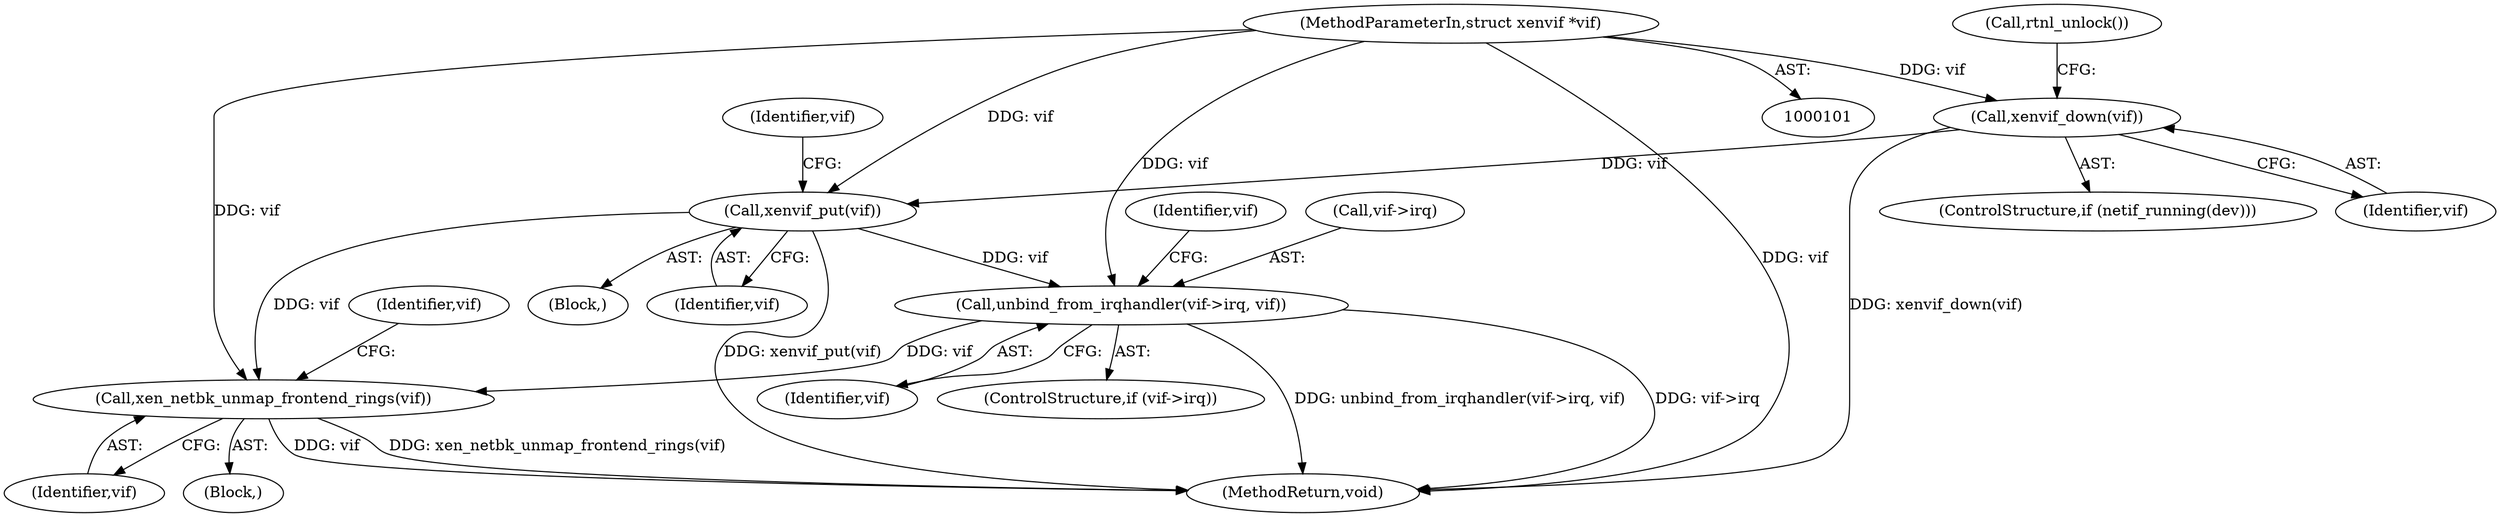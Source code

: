 digraph "1_linux_48856286b64e4b66ec62b94e504d0b29c1ade664@pointer" {
"1000102" [label="(MethodParameterIn,struct xenvif *vif)"];
"1000120" [label="(Call,xenvif_down(vif))"];
"1000123" [label="(Call,xenvif_put(vif))"];
"1000150" [label="(Call,unbind_from_irqhandler(vif->irq, vif))"];
"1000159" [label="(Call,xen_netbk_unmap_frontend_rings(vif))"];
"1000157" [label="(Identifier,vif)"];
"1000122" [label="(Call,rtnl_unlock())"];
"1000128" [label="(Identifier,vif)"];
"1000154" [label="(Identifier,vif)"];
"1000150" [label="(Call,unbind_from_irqhandler(vif->irq, vif))"];
"1000151" [label="(Call,vif->irq)"];
"1000117" [label="(ControlStructure,if (netif_running(dev)))"];
"1000146" [label="(ControlStructure,if (vif->irq))"];
"1000121" [label="(Identifier,vif)"];
"1000163" [label="(Identifier,vif)"];
"1000102" [label="(MethodParameterIn,struct xenvif *vif)"];
"1000113" [label="(Block,)"];
"1000103" [label="(Block,)"];
"1000120" [label="(Call,xenvif_down(vif))"];
"1000165" [label="(MethodReturn,void)"];
"1000159" [label="(Call,xen_netbk_unmap_frontend_rings(vif))"];
"1000124" [label="(Identifier,vif)"];
"1000123" [label="(Call,xenvif_put(vif))"];
"1000160" [label="(Identifier,vif)"];
"1000102" -> "1000101"  [label="AST: "];
"1000102" -> "1000165"  [label="DDG: vif"];
"1000102" -> "1000120"  [label="DDG: vif"];
"1000102" -> "1000123"  [label="DDG: vif"];
"1000102" -> "1000150"  [label="DDG: vif"];
"1000102" -> "1000159"  [label="DDG: vif"];
"1000120" -> "1000117"  [label="AST: "];
"1000120" -> "1000121"  [label="CFG: "];
"1000121" -> "1000120"  [label="AST: "];
"1000122" -> "1000120"  [label="CFG: "];
"1000120" -> "1000165"  [label="DDG: xenvif_down(vif)"];
"1000120" -> "1000123"  [label="DDG: vif"];
"1000123" -> "1000113"  [label="AST: "];
"1000123" -> "1000124"  [label="CFG: "];
"1000124" -> "1000123"  [label="AST: "];
"1000128" -> "1000123"  [label="CFG: "];
"1000123" -> "1000165"  [label="DDG: xenvif_put(vif)"];
"1000123" -> "1000150"  [label="DDG: vif"];
"1000123" -> "1000159"  [label="DDG: vif"];
"1000150" -> "1000146"  [label="AST: "];
"1000150" -> "1000154"  [label="CFG: "];
"1000151" -> "1000150"  [label="AST: "];
"1000154" -> "1000150"  [label="AST: "];
"1000157" -> "1000150"  [label="CFG: "];
"1000150" -> "1000165"  [label="DDG: vif->irq"];
"1000150" -> "1000165"  [label="DDG: unbind_from_irqhandler(vif->irq, vif)"];
"1000150" -> "1000159"  [label="DDG: vif"];
"1000159" -> "1000103"  [label="AST: "];
"1000159" -> "1000160"  [label="CFG: "];
"1000160" -> "1000159"  [label="AST: "];
"1000163" -> "1000159"  [label="CFG: "];
"1000159" -> "1000165"  [label="DDG: xen_netbk_unmap_frontend_rings(vif)"];
"1000159" -> "1000165"  [label="DDG: vif"];
}
